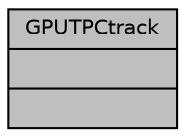 digraph "GPUTPCtrack"
{
 // INTERACTIVE_SVG=YES
  bgcolor="transparent";
  edge [fontname="Helvetica",fontsize="10",labelfontname="Helvetica",labelfontsize="10"];
  node [fontname="Helvetica",fontsize="10",shape=record];
  Node1 [label="{GPUTPCtrack\n||}",height=0.2,width=0.4,color="black", fillcolor="grey75", style="filled", fontcolor="black"];
}
